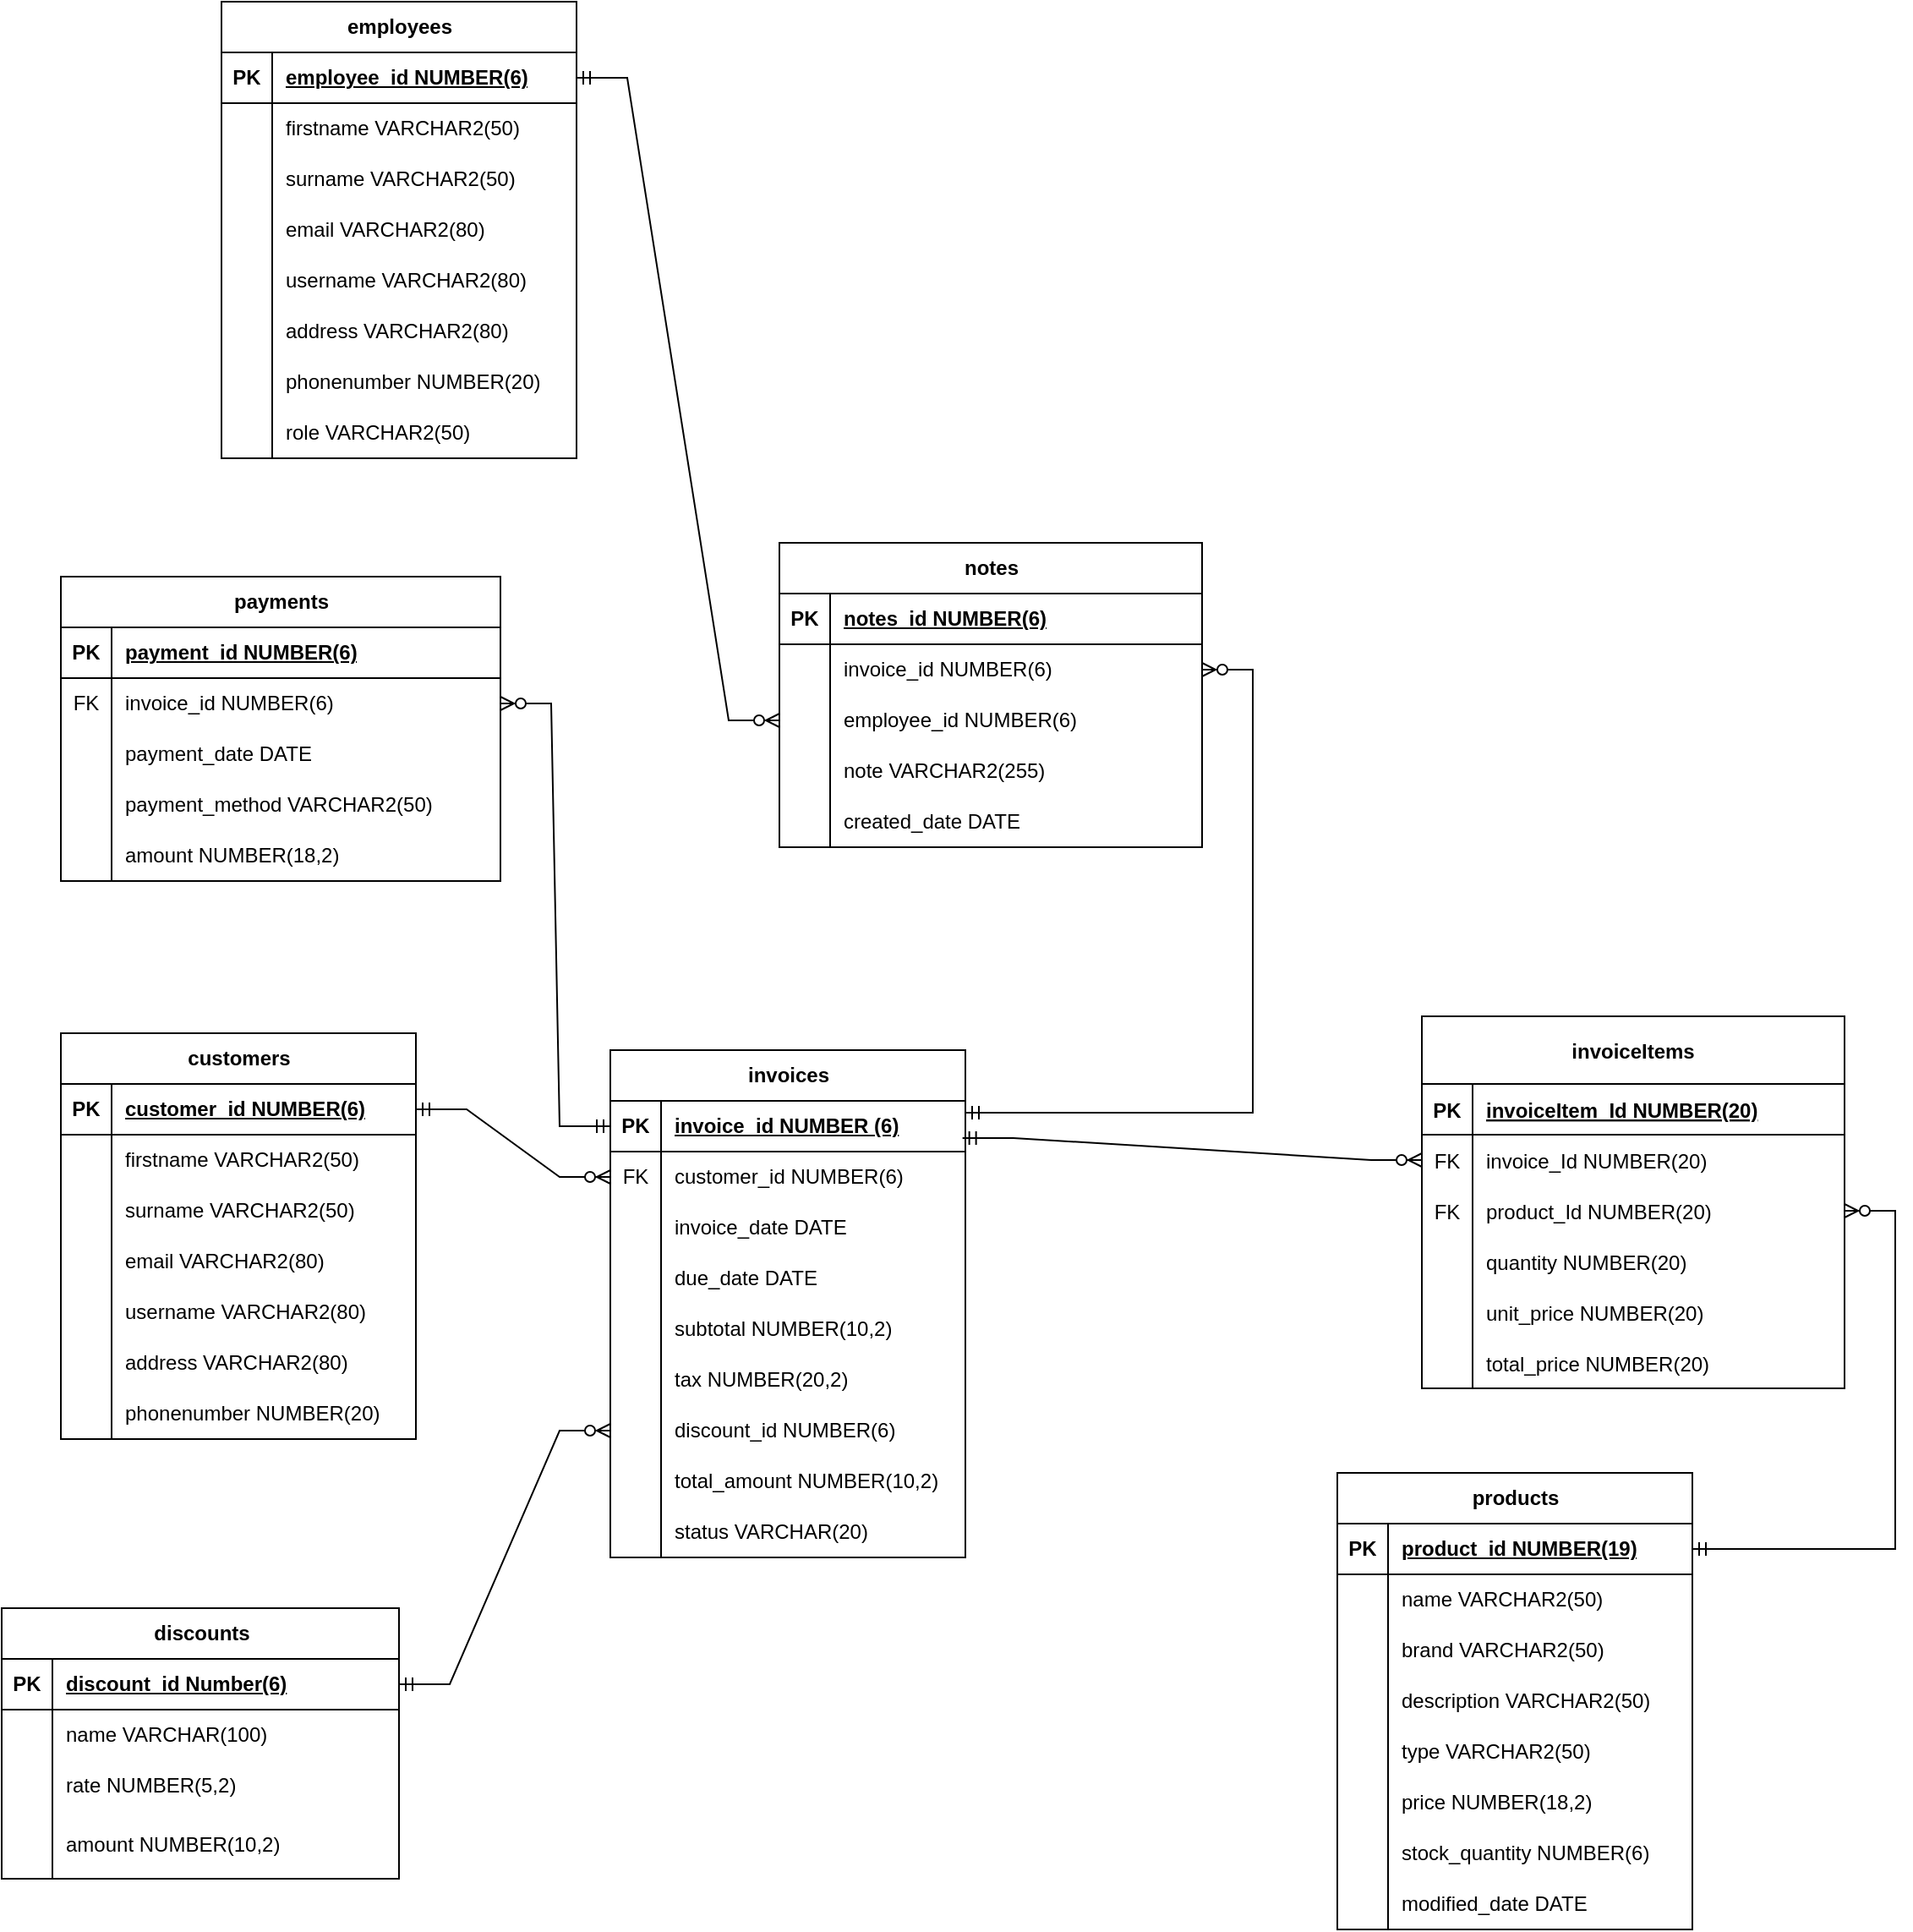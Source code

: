 <mxfile version="24.2.3" type="device">
  <diagram id="-WbhEnIYRlGA4cUXHPRF" name="Page-1">
    <mxGraphModel dx="1740" dy="1407" grid="1" gridSize="10" guides="1" tooltips="1" connect="1" arrows="1" fold="1" page="1" pageScale="1" pageWidth="850" pageHeight="1100" math="0" shadow="0">
      <root>
        <mxCell id="0" />
        <mxCell id="1" parent="0" />
        <mxCell id="Yh0Bn0aye5UBAEjgG4Dm-1" value="products" style="shape=table;startSize=30;container=1;collapsible=1;childLayout=tableLayout;fixedRows=1;rowLines=0;fontStyle=1;align=center;resizeLast=1;html=1;" parent="1" vertex="1">
          <mxGeometry x="20" y="260" width="210" height="270" as="geometry" />
        </mxCell>
        <mxCell id="Yh0Bn0aye5UBAEjgG4Dm-2" value="" style="shape=tableRow;horizontal=0;startSize=0;swimlaneHead=0;swimlaneBody=0;fillColor=none;collapsible=0;dropTarget=0;points=[[0,0.5],[1,0.5]];portConstraint=eastwest;top=0;left=0;right=0;bottom=1;" parent="Yh0Bn0aye5UBAEjgG4Dm-1" vertex="1">
          <mxGeometry y="30" width="210" height="30" as="geometry" />
        </mxCell>
        <mxCell id="Yh0Bn0aye5UBAEjgG4Dm-3" value="PK" style="shape=partialRectangle;connectable=0;fillColor=none;top=0;left=0;bottom=0;right=0;fontStyle=1;overflow=hidden;whiteSpace=wrap;html=1;" parent="Yh0Bn0aye5UBAEjgG4Dm-2" vertex="1">
          <mxGeometry width="30" height="30" as="geometry">
            <mxRectangle width="30" height="30" as="alternateBounds" />
          </mxGeometry>
        </mxCell>
        <mxCell id="Yh0Bn0aye5UBAEjgG4Dm-4" value="product_id NUMBER(19)" style="shape=partialRectangle;connectable=0;fillColor=none;top=0;left=0;bottom=0;right=0;align=left;spacingLeft=6;fontStyle=5;overflow=hidden;whiteSpace=wrap;html=1;" parent="Yh0Bn0aye5UBAEjgG4Dm-2" vertex="1">
          <mxGeometry x="30" width="180" height="30" as="geometry">
            <mxRectangle width="180" height="30" as="alternateBounds" />
          </mxGeometry>
        </mxCell>
        <mxCell id="Yh0Bn0aye5UBAEjgG4Dm-5" value="" style="shape=tableRow;horizontal=0;startSize=0;swimlaneHead=0;swimlaneBody=0;fillColor=none;collapsible=0;dropTarget=0;points=[[0,0.5],[1,0.5]];portConstraint=eastwest;top=0;left=0;right=0;bottom=0;" parent="Yh0Bn0aye5UBAEjgG4Dm-1" vertex="1">
          <mxGeometry y="60" width="210" height="30" as="geometry" />
        </mxCell>
        <mxCell id="Yh0Bn0aye5UBAEjgG4Dm-6" value="" style="shape=partialRectangle;connectable=0;fillColor=none;top=0;left=0;bottom=0;right=0;editable=1;overflow=hidden;whiteSpace=wrap;html=1;" parent="Yh0Bn0aye5UBAEjgG4Dm-5" vertex="1">
          <mxGeometry width="30" height="30" as="geometry">
            <mxRectangle width="30" height="30" as="alternateBounds" />
          </mxGeometry>
        </mxCell>
        <mxCell id="Yh0Bn0aye5UBAEjgG4Dm-7" value="name VARCHAR2(50)&lt;br&gt;" style="shape=partialRectangle;connectable=0;fillColor=none;top=0;left=0;bottom=0;right=0;align=left;spacingLeft=6;overflow=hidden;whiteSpace=wrap;html=1;" parent="Yh0Bn0aye5UBAEjgG4Dm-5" vertex="1">
          <mxGeometry x="30" width="180" height="30" as="geometry">
            <mxRectangle width="180" height="30" as="alternateBounds" />
          </mxGeometry>
        </mxCell>
        <mxCell id="Yh0Bn0aye5UBAEjgG4Dm-294" value="" style="shape=tableRow;horizontal=0;startSize=0;swimlaneHead=0;swimlaneBody=0;fillColor=none;collapsible=0;dropTarget=0;points=[[0,0.5],[1,0.5]];portConstraint=eastwest;top=0;left=0;right=0;bottom=0;" parent="Yh0Bn0aye5UBAEjgG4Dm-1" vertex="1">
          <mxGeometry y="90" width="210" height="30" as="geometry" />
        </mxCell>
        <mxCell id="Yh0Bn0aye5UBAEjgG4Dm-295" value="" style="shape=partialRectangle;connectable=0;fillColor=none;top=0;left=0;bottom=0;right=0;editable=1;overflow=hidden;whiteSpace=wrap;html=1;" parent="Yh0Bn0aye5UBAEjgG4Dm-294" vertex="1">
          <mxGeometry width="30" height="30" as="geometry">
            <mxRectangle width="30" height="30" as="alternateBounds" />
          </mxGeometry>
        </mxCell>
        <mxCell id="Yh0Bn0aye5UBAEjgG4Dm-296" value="brand VARCHAR2(50)" style="shape=partialRectangle;connectable=0;fillColor=none;top=0;left=0;bottom=0;right=0;align=left;spacingLeft=6;overflow=hidden;whiteSpace=wrap;html=1;" parent="Yh0Bn0aye5UBAEjgG4Dm-294" vertex="1">
          <mxGeometry x="30" width="180" height="30" as="geometry">
            <mxRectangle width="180" height="30" as="alternateBounds" />
          </mxGeometry>
        </mxCell>
        <mxCell id="Yh0Bn0aye5UBAEjgG4Dm-8" value="" style="shape=tableRow;horizontal=0;startSize=0;swimlaneHead=0;swimlaneBody=0;fillColor=none;collapsible=0;dropTarget=0;points=[[0,0.5],[1,0.5]];portConstraint=eastwest;top=0;left=0;right=0;bottom=0;" parent="Yh0Bn0aye5UBAEjgG4Dm-1" vertex="1">
          <mxGeometry y="120" width="210" height="30" as="geometry" />
        </mxCell>
        <mxCell id="Yh0Bn0aye5UBAEjgG4Dm-9" value="" style="shape=partialRectangle;connectable=0;fillColor=none;top=0;left=0;bottom=0;right=0;editable=1;overflow=hidden;whiteSpace=wrap;html=1;" parent="Yh0Bn0aye5UBAEjgG4Dm-8" vertex="1">
          <mxGeometry width="30" height="30" as="geometry">
            <mxRectangle width="30" height="30" as="alternateBounds" />
          </mxGeometry>
        </mxCell>
        <mxCell id="Yh0Bn0aye5UBAEjgG4Dm-10" value="description VARCHAR2(50)" style="shape=partialRectangle;connectable=0;fillColor=none;top=0;left=0;bottom=0;right=0;align=left;spacingLeft=6;overflow=hidden;whiteSpace=wrap;html=1;" parent="Yh0Bn0aye5UBAEjgG4Dm-8" vertex="1">
          <mxGeometry x="30" width="180" height="30" as="geometry">
            <mxRectangle width="180" height="30" as="alternateBounds" />
          </mxGeometry>
        </mxCell>
        <mxCell id="Yh0Bn0aye5UBAEjgG4Dm-297" value="" style="shape=tableRow;horizontal=0;startSize=0;swimlaneHead=0;swimlaneBody=0;fillColor=none;collapsible=0;dropTarget=0;points=[[0,0.5],[1,0.5]];portConstraint=eastwest;top=0;left=0;right=0;bottom=0;" parent="Yh0Bn0aye5UBAEjgG4Dm-1" vertex="1">
          <mxGeometry y="150" width="210" height="30" as="geometry" />
        </mxCell>
        <mxCell id="Yh0Bn0aye5UBAEjgG4Dm-298" value="" style="shape=partialRectangle;connectable=0;fillColor=none;top=0;left=0;bottom=0;right=0;editable=1;overflow=hidden;whiteSpace=wrap;html=1;" parent="Yh0Bn0aye5UBAEjgG4Dm-297" vertex="1">
          <mxGeometry width="30" height="30" as="geometry">
            <mxRectangle width="30" height="30" as="alternateBounds" />
          </mxGeometry>
        </mxCell>
        <mxCell id="Yh0Bn0aye5UBAEjgG4Dm-299" value="type VARCHAR2(50)" style="shape=partialRectangle;connectable=0;fillColor=none;top=0;left=0;bottom=0;right=0;align=left;spacingLeft=6;overflow=hidden;whiteSpace=wrap;html=1;" parent="Yh0Bn0aye5UBAEjgG4Dm-297" vertex="1">
          <mxGeometry x="30" width="180" height="30" as="geometry">
            <mxRectangle width="180" height="30" as="alternateBounds" />
          </mxGeometry>
        </mxCell>
        <mxCell id="Yh0Bn0aye5UBAEjgG4Dm-11" value="" style="shape=tableRow;horizontal=0;startSize=0;swimlaneHead=0;swimlaneBody=0;fillColor=none;collapsible=0;dropTarget=0;points=[[0,0.5],[1,0.5]];portConstraint=eastwest;top=0;left=0;right=0;bottom=0;" parent="Yh0Bn0aye5UBAEjgG4Dm-1" vertex="1">
          <mxGeometry y="180" width="210" height="30" as="geometry" />
        </mxCell>
        <mxCell id="Yh0Bn0aye5UBAEjgG4Dm-12" value="" style="shape=partialRectangle;connectable=0;fillColor=none;top=0;left=0;bottom=0;right=0;editable=1;overflow=hidden;whiteSpace=wrap;html=1;" parent="Yh0Bn0aye5UBAEjgG4Dm-11" vertex="1">
          <mxGeometry width="30" height="30" as="geometry">
            <mxRectangle width="30" height="30" as="alternateBounds" />
          </mxGeometry>
        </mxCell>
        <mxCell id="Yh0Bn0aye5UBAEjgG4Dm-13" value="price NUMBER(18,2)" style="shape=partialRectangle;connectable=0;fillColor=none;top=0;left=0;bottom=0;right=0;align=left;spacingLeft=6;overflow=hidden;whiteSpace=wrap;html=1;" parent="Yh0Bn0aye5UBAEjgG4Dm-11" vertex="1">
          <mxGeometry x="30" width="180" height="30" as="geometry">
            <mxRectangle width="180" height="30" as="alternateBounds" />
          </mxGeometry>
        </mxCell>
        <mxCell id="Yh0Bn0aye5UBAEjgG4Dm-17" value="" style="shape=tableRow;horizontal=0;startSize=0;swimlaneHead=0;swimlaneBody=0;fillColor=none;collapsible=0;dropTarget=0;points=[[0,0.5],[1,0.5]];portConstraint=eastwest;top=0;left=0;right=0;bottom=0;" parent="Yh0Bn0aye5UBAEjgG4Dm-1" vertex="1">
          <mxGeometry y="210" width="210" height="30" as="geometry" />
        </mxCell>
        <mxCell id="Yh0Bn0aye5UBAEjgG4Dm-18" value="" style="shape=partialRectangle;connectable=0;fillColor=none;top=0;left=0;bottom=0;right=0;editable=1;overflow=hidden;whiteSpace=wrap;html=1;" parent="Yh0Bn0aye5UBAEjgG4Dm-17" vertex="1">
          <mxGeometry width="30" height="30" as="geometry">
            <mxRectangle width="30" height="30" as="alternateBounds" />
          </mxGeometry>
        </mxCell>
        <mxCell id="Yh0Bn0aye5UBAEjgG4Dm-19" value="stock_quantity NUMBER(6)" style="shape=partialRectangle;connectable=0;fillColor=none;top=0;left=0;bottom=0;right=0;align=left;spacingLeft=6;overflow=hidden;whiteSpace=wrap;html=1;" parent="Yh0Bn0aye5UBAEjgG4Dm-17" vertex="1">
          <mxGeometry x="30" width="180" height="30" as="geometry">
            <mxRectangle width="180" height="30" as="alternateBounds" />
          </mxGeometry>
        </mxCell>
        <mxCell id="Yh0Bn0aye5UBAEjgG4Dm-230" value="" style="shape=tableRow;horizontal=0;startSize=0;swimlaneHead=0;swimlaneBody=0;fillColor=none;collapsible=0;dropTarget=0;points=[[0,0.5],[1,0.5]];portConstraint=eastwest;top=0;left=0;right=0;bottom=0;" parent="Yh0Bn0aye5UBAEjgG4Dm-1" vertex="1">
          <mxGeometry y="240" width="210" height="30" as="geometry" />
        </mxCell>
        <mxCell id="Yh0Bn0aye5UBAEjgG4Dm-231" value="" style="shape=partialRectangle;connectable=0;fillColor=none;top=0;left=0;bottom=0;right=0;editable=1;overflow=hidden;whiteSpace=wrap;html=1;" parent="Yh0Bn0aye5UBAEjgG4Dm-230" vertex="1">
          <mxGeometry width="30" height="30" as="geometry">
            <mxRectangle width="30" height="30" as="alternateBounds" />
          </mxGeometry>
        </mxCell>
        <mxCell id="Yh0Bn0aye5UBAEjgG4Dm-232" value="modified_date DATE" style="shape=partialRectangle;connectable=0;fillColor=none;top=0;left=0;bottom=0;right=0;align=left;spacingLeft=6;overflow=hidden;whiteSpace=wrap;html=1;" parent="Yh0Bn0aye5UBAEjgG4Dm-230" vertex="1">
          <mxGeometry x="30" width="180" height="30" as="geometry">
            <mxRectangle width="180" height="30" as="alternateBounds" />
          </mxGeometry>
        </mxCell>
        <mxCell id="Yh0Bn0aye5UBAEjgG4Dm-53" value="customers" style="shape=table;startSize=30;container=1;collapsible=1;childLayout=tableLayout;fixedRows=1;rowLines=0;fontStyle=1;align=center;resizeLast=1;html=1;" parent="1" vertex="1">
          <mxGeometry x="-735" width="210" height="240" as="geometry" />
        </mxCell>
        <mxCell id="Yh0Bn0aye5UBAEjgG4Dm-54" value="" style="shape=tableRow;horizontal=0;startSize=0;swimlaneHead=0;swimlaneBody=0;fillColor=none;collapsible=0;dropTarget=0;points=[[0,0.5],[1,0.5]];portConstraint=eastwest;top=0;left=0;right=0;bottom=1;" parent="Yh0Bn0aye5UBAEjgG4Dm-53" vertex="1">
          <mxGeometry y="30" width="210" height="30" as="geometry" />
        </mxCell>
        <mxCell id="Yh0Bn0aye5UBAEjgG4Dm-55" value="PK" style="shape=partialRectangle;connectable=0;fillColor=none;top=0;left=0;bottom=0;right=0;fontStyle=1;overflow=hidden;whiteSpace=wrap;html=1;" parent="Yh0Bn0aye5UBAEjgG4Dm-54" vertex="1">
          <mxGeometry width="30" height="30" as="geometry">
            <mxRectangle width="30" height="30" as="alternateBounds" />
          </mxGeometry>
        </mxCell>
        <mxCell id="Yh0Bn0aye5UBAEjgG4Dm-56" value="customer_id NUMBER(6)" style="shape=partialRectangle;connectable=0;fillColor=none;top=0;left=0;bottom=0;right=0;align=left;spacingLeft=6;fontStyle=5;overflow=hidden;whiteSpace=wrap;html=1;" parent="Yh0Bn0aye5UBAEjgG4Dm-54" vertex="1">
          <mxGeometry x="30" width="180" height="30" as="geometry">
            <mxRectangle width="180" height="30" as="alternateBounds" />
          </mxGeometry>
        </mxCell>
        <mxCell id="Yh0Bn0aye5UBAEjgG4Dm-57" value="" style="shape=tableRow;horizontal=0;startSize=0;swimlaneHead=0;swimlaneBody=0;fillColor=none;collapsible=0;dropTarget=0;points=[[0,0.5],[1,0.5]];portConstraint=eastwest;top=0;left=0;right=0;bottom=0;" parent="Yh0Bn0aye5UBAEjgG4Dm-53" vertex="1">
          <mxGeometry y="60" width="210" height="30" as="geometry" />
        </mxCell>
        <mxCell id="Yh0Bn0aye5UBAEjgG4Dm-58" value="" style="shape=partialRectangle;connectable=0;fillColor=none;top=0;left=0;bottom=0;right=0;editable=1;overflow=hidden;whiteSpace=wrap;html=1;" parent="Yh0Bn0aye5UBAEjgG4Dm-57" vertex="1">
          <mxGeometry width="30" height="30" as="geometry">
            <mxRectangle width="30" height="30" as="alternateBounds" />
          </mxGeometry>
        </mxCell>
        <mxCell id="Yh0Bn0aye5UBAEjgG4Dm-59" value="firstname VARCHAR2(50)" style="shape=partialRectangle;connectable=0;fillColor=none;top=0;left=0;bottom=0;right=0;align=left;spacingLeft=6;overflow=hidden;whiteSpace=wrap;html=1;" parent="Yh0Bn0aye5UBAEjgG4Dm-57" vertex="1">
          <mxGeometry x="30" width="180" height="30" as="geometry">
            <mxRectangle width="180" height="30" as="alternateBounds" />
          </mxGeometry>
        </mxCell>
        <mxCell id="Yh0Bn0aye5UBAEjgG4Dm-60" value="" style="shape=tableRow;horizontal=0;startSize=0;swimlaneHead=0;swimlaneBody=0;fillColor=none;collapsible=0;dropTarget=0;points=[[0,0.5],[1,0.5]];portConstraint=eastwest;top=0;left=0;right=0;bottom=0;" parent="Yh0Bn0aye5UBAEjgG4Dm-53" vertex="1">
          <mxGeometry y="90" width="210" height="30" as="geometry" />
        </mxCell>
        <mxCell id="Yh0Bn0aye5UBAEjgG4Dm-61" value="" style="shape=partialRectangle;connectable=0;fillColor=none;top=0;left=0;bottom=0;right=0;editable=1;overflow=hidden;whiteSpace=wrap;html=1;" parent="Yh0Bn0aye5UBAEjgG4Dm-60" vertex="1">
          <mxGeometry width="30" height="30" as="geometry">
            <mxRectangle width="30" height="30" as="alternateBounds" />
          </mxGeometry>
        </mxCell>
        <mxCell id="Yh0Bn0aye5UBAEjgG4Dm-62" value="surname VARCHAR2(50)" style="shape=partialRectangle;connectable=0;fillColor=none;top=0;left=0;bottom=0;right=0;align=left;spacingLeft=6;overflow=hidden;whiteSpace=wrap;html=1;" parent="Yh0Bn0aye5UBAEjgG4Dm-60" vertex="1">
          <mxGeometry x="30" width="180" height="30" as="geometry">
            <mxRectangle width="180" height="30" as="alternateBounds" />
          </mxGeometry>
        </mxCell>
        <mxCell id="Yh0Bn0aye5UBAEjgG4Dm-72" value="" style="shape=tableRow;horizontal=0;startSize=0;swimlaneHead=0;swimlaneBody=0;fillColor=none;collapsible=0;dropTarget=0;points=[[0,0.5],[1,0.5]];portConstraint=eastwest;top=0;left=0;right=0;bottom=0;" parent="Yh0Bn0aye5UBAEjgG4Dm-53" vertex="1">
          <mxGeometry y="120" width="210" height="30" as="geometry" />
        </mxCell>
        <mxCell id="Yh0Bn0aye5UBAEjgG4Dm-73" value="" style="shape=partialRectangle;connectable=0;fillColor=none;top=0;left=0;bottom=0;right=0;editable=1;overflow=hidden;whiteSpace=wrap;html=1;" parent="Yh0Bn0aye5UBAEjgG4Dm-72" vertex="1">
          <mxGeometry width="30" height="30" as="geometry">
            <mxRectangle width="30" height="30" as="alternateBounds" />
          </mxGeometry>
        </mxCell>
        <mxCell id="Yh0Bn0aye5UBAEjgG4Dm-74" value="email VARCHAR2(80)" style="shape=partialRectangle;connectable=0;fillColor=none;top=0;left=0;bottom=0;right=0;align=left;spacingLeft=6;overflow=hidden;whiteSpace=wrap;html=1;" parent="Yh0Bn0aye5UBAEjgG4Dm-72" vertex="1">
          <mxGeometry x="30" width="180" height="30" as="geometry">
            <mxRectangle width="180" height="30" as="alternateBounds" />
          </mxGeometry>
        </mxCell>
        <mxCell id="Yh0Bn0aye5UBAEjgG4Dm-75" value="" style="shape=tableRow;horizontal=0;startSize=0;swimlaneHead=0;swimlaneBody=0;fillColor=none;collapsible=0;dropTarget=0;points=[[0,0.5],[1,0.5]];portConstraint=eastwest;top=0;left=0;right=0;bottom=0;" parent="Yh0Bn0aye5UBAEjgG4Dm-53" vertex="1">
          <mxGeometry y="150" width="210" height="30" as="geometry" />
        </mxCell>
        <mxCell id="Yh0Bn0aye5UBAEjgG4Dm-76" value="" style="shape=partialRectangle;connectable=0;fillColor=none;top=0;left=0;bottom=0;right=0;editable=1;overflow=hidden;whiteSpace=wrap;html=1;" parent="Yh0Bn0aye5UBAEjgG4Dm-75" vertex="1">
          <mxGeometry width="30" height="30" as="geometry">
            <mxRectangle width="30" height="30" as="alternateBounds" />
          </mxGeometry>
        </mxCell>
        <mxCell id="Yh0Bn0aye5UBAEjgG4Dm-77" value="username VARCHAR2(80)" style="shape=partialRectangle;connectable=0;fillColor=none;top=0;left=0;bottom=0;right=0;align=left;spacingLeft=6;overflow=hidden;whiteSpace=wrap;html=1;" parent="Yh0Bn0aye5UBAEjgG4Dm-75" vertex="1">
          <mxGeometry x="30" width="180" height="30" as="geometry">
            <mxRectangle width="180" height="30" as="alternateBounds" />
          </mxGeometry>
        </mxCell>
        <mxCell id="Yh0Bn0aye5UBAEjgG4Dm-78" value="" style="shape=tableRow;horizontal=0;startSize=0;swimlaneHead=0;swimlaneBody=0;fillColor=none;collapsible=0;dropTarget=0;points=[[0,0.5],[1,0.5]];portConstraint=eastwest;top=0;left=0;right=0;bottom=0;" parent="Yh0Bn0aye5UBAEjgG4Dm-53" vertex="1">
          <mxGeometry y="180" width="210" height="30" as="geometry" />
        </mxCell>
        <mxCell id="Yh0Bn0aye5UBAEjgG4Dm-79" value="" style="shape=partialRectangle;connectable=0;fillColor=none;top=0;left=0;bottom=0;right=0;editable=1;overflow=hidden;whiteSpace=wrap;html=1;" parent="Yh0Bn0aye5UBAEjgG4Dm-78" vertex="1">
          <mxGeometry width="30" height="30" as="geometry">
            <mxRectangle width="30" height="30" as="alternateBounds" />
          </mxGeometry>
        </mxCell>
        <mxCell id="Yh0Bn0aye5UBAEjgG4Dm-80" value="address VARCHAR2(80)" style="shape=partialRectangle;connectable=0;fillColor=none;top=0;left=0;bottom=0;right=0;align=left;spacingLeft=6;overflow=hidden;whiteSpace=wrap;html=1;" parent="Yh0Bn0aye5UBAEjgG4Dm-78" vertex="1">
          <mxGeometry x="30" width="180" height="30" as="geometry">
            <mxRectangle width="180" height="30" as="alternateBounds" />
          </mxGeometry>
        </mxCell>
        <mxCell id="Yh0Bn0aye5UBAEjgG4Dm-63" value="" style="shape=tableRow;horizontal=0;startSize=0;swimlaneHead=0;swimlaneBody=0;fillColor=none;collapsible=0;dropTarget=0;points=[[0,0.5],[1,0.5]];portConstraint=eastwest;top=0;left=0;right=0;bottom=0;" parent="Yh0Bn0aye5UBAEjgG4Dm-53" vertex="1">
          <mxGeometry y="210" width="210" height="30" as="geometry" />
        </mxCell>
        <mxCell id="Yh0Bn0aye5UBAEjgG4Dm-64" value="" style="shape=partialRectangle;connectable=0;fillColor=none;top=0;left=0;bottom=0;right=0;editable=1;overflow=hidden;whiteSpace=wrap;html=1;" parent="Yh0Bn0aye5UBAEjgG4Dm-63" vertex="1">
          <mxGeometry width="30" height="30" as="geometry">
            <mxRectangle width="30" height="30" as="alternateBounds" />
          </mxGeometry>
        </mxCell>
        <mxCell id="Yh0Bn0aye5UBAEjgG4Dm-65" value="phonenumber NUMBER(20)" style="shape=partialRectangle;connectable=0;fillColor=none;top=0;left=0;bottom=0;right=0;align=left;spacingLeft=6;overflow=hidden;whiteSpace=wrap;html=1;" parent="Yh0Bn0aye5UBAEjgG4Dm-63" vertex="1">
          <mxGeometry x="30" width="180" height="30" as="geometry">
            <mxRectangle width="180" height="30" as="alternateBounds" />
          </mxGeometry>
        </mxCell>
        <mxCell id="Yh0Bn0aye5UBAEjgG4Dm-119" value="payments" style="shape=table;startSize=30;container=1;collapsible=1;childLayout=tableLayout;fixedRows=1;rowLines=0;fontStyle=1;align=center;resizeLast=1;html=1;" parent="1" vertex="1">
          <mxGeometry x="-735" y="-270" width="260" height="180" as="geometry" />
        </mxCell>
        <mxCell id="Yh0Bn0aye5UBAEjgG4Dm-120" value="" style="shape=tableRow;horizontal=0;startSize=0;swimlaneHead=0;swimlaneBody=0;fillColor=none;collapsible=0;dropTarget=0;points=[[0,0.5],[1,0.5]];portConstraint=eastwest;top=0;left=0;right=0;bottom=1;" parent="Yh0Bn0aye5UBAEjgG4Dm-119" vertex="1">
          <mxGeometry y="30" width="260" height="30" as="geometry" />
        </mxCell>
        <mxCell id="Yh0Bn0aye5UBAEjgG4Dm-121" value="PK" style="shape=partialRectangle;connectable=0;fillColor=none;top=0;left=0;bottom=0;right=0;fontStyle=1;overflow=hidden;whiteSpace=wrap;html=1;" parent="Yh0Bn0aye5UBAEjgG4Dm-120" vertex="1">
          <mxGeometry width="30" height="30" as="geometry">
            <mxRectangle width="30" height="30" as="alternateBounds" />
          </mxGeometry>
        </mxCell>
        <mxCell id="Yh0Bn0aye5UBAEjgG4Dm-122" value="payment_id NUMBER(6)" style="shape=partialRectangle;connectable=0;fillColor=none;top=0;left=0;bottom=0;right=0;align=left;spacingLeft=6;fontStyle=5;overflow=hidden;whiteSpace=wrap;html=1;" parent="Yh0Bn0aye5UBAEjgG4Dm-120" vertex="1">
          <mxGeometry x="30" width="230" height="30" as="geometry">
            <mxRectangle width="230" height="30" as="alternateBounds" />
          </mxGeometry>
        </mxCell>
        <mxCell id="Yh0Bn0aye5UBAEjgG4Dm-123" value="" style="shape=tableRow;horizontal=0;startSize=0;swimlaneHead=0;swimlaneBody=0;fillColor=none;collapsible=0;dropTarget=0;points=[[0,0.5],[1,0.5]];portConstraint=eastwest;top=0;left=0;right=0;bottom=0;" parent="Yh0Bn0aye5UBAEjgG4Dm-119" vertex="1">
          <mxGeometry y="60" width="260" height="30" as="geometry" />
        </mxCell>
        <mxCell id="Yh0Bn0aye5UBAEjgG4Dm-124" value="FK" style="shape=partialRectangle;connectable=0;fillColor=none;top=0;left=0;bottom=0;right=0;editable=1;overflow=hidden;whiteSpace=wrap;html=1;" parent="Yh0Bn0aye5UBAEjgG4Dm-123" vertex="1">
          <mxGeometry width="30" height="30" as="geometry">
            <mxRectangle width="30" height="30" as="alternateBounds" />
          </mxGeometry>
        </mxCell>
        <mxCell id="Yh0Bn0aye5UBAEjgG4Dm-125" value="invoice_id NUMBER(6)" style="shape=partialRectangle;connectable=0;fillColor=none;top=0;left=0;bottom=0;right=0;align=left;spacingLeft=6;overflow=hidden;whiteSpace=wrap;html=1;" parent="Yh0Bn0aye5UBAEjgG4Dm-123" vertex="1">
          <mxGeometry x="30" width="230" height="30" as="geometry">
            <mxRectangle width="230" height="30" as="alternateBounds" />
          </mxGeometry>
        </mxCell>
        <mxCell id="Yh0Bn0aye5UBAEjgG4Dm-126" value="" style="shape=tableRow;horizontal=0;startSize=0;swimlaneHead=0;swimlaneBody=0;fillColor=none;collapsible=0;dropTarget=0;points=[[0,0.5],[1,0.5]];portConstraint=eastwest;top=0;left=0;right=0;bottom=0;" parent="Yh0Bn0aye5UBAEjgG4Dm-119" vertex="1">
          <mxGeometry y="90" width="260" height="30" as="geometry" />
        </mxCell>
        <mxCell id="Yh0Bn0aye5UBAEjgG4Dm-127" value="" style="shape=partialRectangle;connectable=0;fillColor=none;top=0;left=0;bottom=0;right=0;editable=1;overflow=hidden;whiteSpace=wrap;html=1;" parent="Yh0Bn0aye5UBAEjgG4Dm-126" vertex="1">
          <mxGeometry width="30" height="30" as="geometry">
            <mxRectangle width="30" height="30" as="alternateBounds" />
          </mxGeometry>
        </mxCell>
        <mxCell id="Yh0Bn0aye5UBAEjgG4Dm-128" value="payment_date DATE" style="shape=partialRectangle;connectable=0;fillColor=none;top=0;left=0;bottom=0;right=0;align=left;spacingLeft=6;overflow=hidden;whiteSpace=wrap;html=1;" parent="Yh0Bn0aye5UBAEjgG4Dm-126" vertex="1">
          <mxGeometry x="30" width="230" height="30" as="geometry">
            <mxRectangle width="230" height="30" as="alternateBounds" />
          </mxGeometry>
        </mxCell>
        <mxCell id="Yh0Bn0aye5UBAEjgG4Dm-129" value="" style="shape=tableRow;horizontal=0;startSize=0;swimlaneHead=0;swimlaneBody=0;fillColor=none;collapsible=0;dropTarget=0;points=[[0,0.5],[1,0.5]];portConstraint=eastwest;top=0;left=0;right=0;bottom=0;" parent="Yh0Bn0aye5UBAEjgG4Dm-119" vertex="1">
          <mxGeometry y="120" width="260" height="30" as="geometry" />
        </mxCell>
        <mxCell id="Yh0Bn0aye5UBAEjgG4Dm-130" value="" style="shape=partialRectangle;connectable=0;fillColor=none;top=0;left=0;bottom=0;right=0;editable=1;overflow=hidden;whiteSpace=wrap;html=1;" parent="Yh0Bn0aye5UBAEjgG4Dm-129" vertex="1">
          <mxGeometry width="30" height="30" as="geometry">
            <mxRectangle width="30" height="30" as="alternateBounds" />
          </mxGeometry>
        </mxCell>
        <mxCell id="Yh0Bn0aye5UBAEjgG4Dm-131" value="payment_method VARCHAR2(50)" style="shape=partialRectangle;connectable=0;fillColor=none;top=0;left=0;bottom=0;right=0;align=left;spacingLeft=6;overflow=hidden;whiteSpace=wrap;html=1;" parent="Yh0Bn0aye5UBAEjgG4Dm-129" vertex="1">
          <mxGeometry x="30" width="230" height="30" as="geometry">
            <mxRectangle width="230" height="30" as="alternateBounds" />
          </mxGeometry>
        </mxCell>
        <mxCell id="Yh0Bn0aye5UBAEjgG4Dm-132" value="" style="shape=tableRow;horizontal=0;startSize=0;swimlaneHead=0;swimlaneBody=0;fillColor=none;collapsible=0;dropTarget=0;points=[[0,0.5],[1,0.5]];portConstraint=eastwest;top=0;left=0;right=0;bottom=0;" parent="Yh0Bn0aye5UBAEjgG4Dm-119" vertex="1">
          <mxGeometry y="150" width="260" height="30" as="geometry" />
        </mxCell>
        <mxCell id="Yh0Bn0aye5UBAEjgG4Dm-133" value="" style="shape=partialRectangle;connectable=0;fillColor=none;top=0;left=0;bottom=0;right=0;editable=1;overflow=hidden;whiteSpace=wrap;html=1;" parent="Yh0Bn0aye5UBAEjgG4Dm-132" vertex="1">
          <mxGeometry width="30" height="30" as="geometry">
            <mxRectangle width="30" height="30" as="alternateBounds" />
          </mxGeometry>
        </mxCell>
        <mxCell id="Yh0Bn0aye5UBAEjgG4Dm-134" value="amount NUMBER(18,2)" style="shape=partialRectangle;connectable=0;fillColor=none;top=0;left=0;bottom=0;right=0;align=left;spacingLeft=6;overflow=hidden;whiteSpace=wrap;html=1;" parent="Yh0Bn0aye5UBAEjgG4Dm-132" vertex="1">
          <mxGeometry x="30" width="230" height="30" as="geometry">
            <mxRectangle width="230" height="30" as="alternateBounds" />
          </mxGeometry>
        </mxCell>
        <mxCell id="Yh0Bn0aye5UBAEjgG4Dm-154" value="employees" style="shape=table;startSize=30;container=1;collapsible=1;childLayout=tableLayout;fixedRows=1;rowLines=0;fontStyle=1;align=center;resizeLast=1;html=1;" parent="1" vertex="1">
          <mxGeometry x="-640" y="-610" width="210" height="270" as="geometry" />
        </mxCell>
        <mxCell id="Yh0Bn0aye5UBAEjgG4Dm-155" value="" style="shape=tableRow;horizontal=0;startSize=0;swimlaneHead=0;swimlaneBody=0;fillColor=none;collapsible=0;dropTarget=0;points=[[0,0.5],[1,0.5]];portConstraint=eastwest;top=0;left=0;right=0;bottom=1;" parent="Yh0Bn0aye5UBAEjgG4Dm-154" vertex="1">
          <mxGeometry y="30" width="210" height="30" as="geometry" />
        </mxCell>
        <mxCell id="Yh0Bn0aye5UBAEjgG4Dm-156" value="PK" style="shape=partialRectangle;connectable=0;fillColor=none;top=0;left=0;bottom=0;right=0;fontStyle=1;overflow=hidden;whiteSpace=wrap;html=1;" parent="Yh0Bn0aye5UBAEjgG4Dm-155" vertex="1">
          <mxGeometry width="30" height="30" as="geometry">
            <mxRectangle width="30" height="30" as="alternateBounds" />
          </mxGeometry>
        </mxCell>
        <mxCell id="Yh0Bn0aye5UBAEjgG4Dm-157" value="employee_id NUMBER(6)" style="shape=partialRectangle;connectable=0;fillColor=none;top=0;left=0;bottom=0;right=0;align=left;spacingLeft=6;fontStyle=5;overflow=hidden;whiteSpace=wrap;html=1;" parent="Yh0Bn0aye5UBAEjgG4Dm-155" vertex="1">
          <mxGeometry x="30" width="180" height="30" as="geometry">
            <mxRectangle width="180" height="30" as="alternateBounds" />
          </mxGeometry>
        </mxCell>
        <mxCell id="Yh0Bn0aye5UBAEjgG4Dm-158" value="" style="shape=tableRow;horizontal=0;startSize=0;swimlaneHead=0;swimlaneBody=0;fillColor=none;collapsible=0;dropTarget=0;points=[[0,0.5],[1,0.5]];portConstraint=eastwest;top=0;left=0;right=0;bottom=0;" parent="Yh0Bn0aye5UBAEjgG4Dm-154" vertex="1">
          <mxGeometry y="60" width="210" height="30" as="geometry" />
        </mxCell>
        <mxCell id="Yh0Bn0aye5UBAEjgG4Dm-159" value="" style="shape=partialRectangle;connectable=0;fillColor=none;top=0;left=0;bottom=0;right=0;editable=1;overflow=hidden;whiteSpace=wrap;html=1;" parent="Yh0Bn0aye5UBAEjgG4Dm-158" vertex="1">
          <mxGeometry width="30" height="30" as="geometry">
            <mxRectangle width="30" height="30" as="alternateBounds" />
          </mxGeometry>
        </mxCell>
        <mxCell id="Yh0Bn0aye5UBAEjgG4Dm-160" value="firstname VARCHAR2(50)" style="shape=partialRectangle;connectable=0;fillColor=none;top=0;left=0;bottom=0;right=0;align=left;spacingLeft=6;overflow=hidden;whiteSpace=wrap;html=1;" parent="Yh0Bn0aye5UBAEjgG4Dm-158" vertex="1">
          <mxGeometry x="30" width="180" height="30" as="geometry">
            <mxRectangle width="180" height="30" as="alternateBounds" />
          </mxGeometry>
        </mxCell>
        <mxCell id="Yh0Bn0aye5UBAEjgG4Dm-161" value="" style="shape=tableRow;horizontal=0;startSize=0;swimlaneHead=0;swimlaneBody=0;fillColor=none;collapsible=0;dropTarget=0;points=[[0,0.5],[1,0.5]];portConstraint=eastwest;top=0;left=0;right=0;bottom=0;" parent="Yh0Bn0aye5UBAEjgG4Dm-154" vertex="1">
          <mxGeometry y="90" width="210" height="30" as="geometry" />
        </mxCell>
        <mxCell id="Yh0Bn0aye5UBAEjgG4Dm-162" value="" style="shape=partialRectangle;connectable=0;fillColor=none;top=0;left=0;bottom=0;right=0;editable=1;overflow=hidden;whiteSpace=wrap;html=1;" parent="Yh0Bn0aye5UBAEjgG4Dm-161" vertex="1">
          <mxGeometry width="30" height="30" as="geometry">
            <mxRectangle width="30" height="30" as="alternateBounds" />
          </mxGeometry>
        </mxCell>
        <mxCell id="Yh0Bn0aye5UBAEjgG4Dm-163" value="surname VARCHAR2(50)" style="shape=partialRectangle;connectable=0;fillColor=none;top=0;left=0;bottom=0;right=0;align=left;spacingLeft=6;overflow=hidden;whiteSpace=wrap;html=1;" parent="Yh0Bn0aye5UBAEjgG4Dm-161" vertex="1">
          <mxGeometry x="30" width="180" height="30" as="geometry">
            <mxRectangle width="180" height="30" as="alternateBounds" />
          </mxGeometry>
        </mxCell>
        <mxCell id="Yh0Bn0aye5UBAEjgG4Dm-164" value="" style="shape=tableRow;horizontal=0;startSize=0;swimlaneHead=0;swimlaneBody=0;fillColor=none;collapsible=0;dropTarget=0;points=[[0,0.5],[1,0.5]];portConstraint=eastwest;top=0;left=0;right=0;bottom=0;" parent="Yh0Bn0aye5UBAEjgG4Dm-154" vertex="1">
          <mxGeometry y="120" width="210" height="30" as="geometry" />
        </mxCell>
        <mxCell id="Yh0Bn0aye5UBAEjgG4Dm-165" value="" style="shape=partialRectangle;connectable=0;fillColor=none;top=0;left=0;bottom=0;right=0;editable=1;overflow=hidden;whiteSpace=wrap;html=1;" parent="Yh0Bn0aye5UBAEjgG4Dm-164" vertex="1">
          <mxGeometry width="30" height="30" as="geometry">
            <mxRectangle width="30" height="30" as="alternateBounds" />
          </mxGeometry>
        </mxCell>
        <mxCell id="Yh0Bn0aye5UBAEjgG4Dm-166" value="email VARCHAR2(80)" style="shape=partialRectangle;connectable=0;fillColor=none;top=0;left=0;bottom=0;right=0;align=left;spacingLeft=6;overflow=hidden;whiteSpace=wrap;html=1;" parent="Yh0Bn0aye5UBAEjgG4Dm-164" vertex="1">
          <mxGeometry x="30" width="180" height="30" as="geometry">
            <mxRectangle width="180" height="30" as="alternateBounds" />
          </mxGeometry>
        </mxCell>
        <mxCell id="Yh0Bn0aye5UBAEjgG4Dm-167" value="" style="shape=tableRow;horizontal=0;startSize=0;swimlaneHead=0;swimlaneBody=0;fillColor=none;collapsible=0;dropTarget=0;points=[[0,0.5],[1,0.5]];portConstraint=eastwest;top=0;left=0;right=0;bottom=0;" parent="Yh0Bn0aye5UBAEjgG4Dm-154" vertex="1">
          <mxGeometry y="150" width="210" height="30" as="geometry" />
        </mxCell>
        <mxCell id="Yh0Bn0aye5UBAEjgG4Dm-168" value="" style="shape=partialRectangle;connectable=0;fillColor=none;top=0;left=0;bottom=0;right=0;editable=1;overflow=hidden;whiteSpace=wrap;html=1;" parent="Yh0Bn0aye5UBAEjgG4Dm-167" vertex="1">
          <mxGeometry width="30" height="30" as="geometry">
            <mxRectangle width="30" height="30" as="alternateBounds" />
          </mxGeometry>
        </mxCell>
        <mxCell id="Yh0Bn0aye5UBAEjgG4Dm-169" value="username VARCHAR2(80)" style="shape=partialRectangle;connectable=0;fillColor=none;top=0;left=0;bottom=0;right=0;align=left;spacingLeft=6;overflow=hidden;whiteSpace=wrap;html=1;" parent="Yh0Bn0aye5UBAEjgG4Dm-167" vertex="1">
          <mxGeometry x="30" width="180" height="30" as="geometry">
            <mxRectangle width="180" height="30" as="alternateBounds" />
          </mxGeometry>
        </mxCell>
        <mxCell id="Yh0Bn0aye5UBAEjgG4Dm-170" value="" style="shape=tableRow;horizontal=0;startSize=0;swimlaneHead=0;swimlaneBody=0;fillColor=none;collapsible=0;dropTarget=0;points=[[0,0.5],[1,0.5]];portConstraint=eastwest;top=0;left=0;right=0;bottom=0;" parent="Yh0Bn0aye5UBAEjgG4Dm-154" vertex="1">
          <mxGeometry y="180" width="210" height="30" as="geometry" />
        </mxCell>
        <mxCell id="Yh0Bn0aye5UBAEjgG4Dm-171" value="" style="shape=partialRectangle;connectable=0;fillColor=none;top=0;left=0;bottom=0;right=0;editable=1;overflow=hidden;whiteSpace=wrap;html=1;" parent="Yh0Bn0aye5UBAEjgG4Dm-170" vertex="1">
          <mxGeometry width="30" height="30" as="geometry">
            <mxRectangle width="30" height="30" as="alternateBounds" />
          </mxGeometry>
        </mxCell>
        <mxCell id="Yh0Bn0aye5UBAEjgG4Dm-172" value="address VARCHAR2(80)" style="shape=partialRectangle;connectable=0;fillColor=none;top=0;left=0;bottom=0;right=0;align=left;spacingLeft=6;overflow=hidden;whiteSpace=wrap;html=1;" parent="Yh0Bn0aye5UBAEjgG4Dm-170" vertex="1">
          <mxGeometry x="30" width="180" height="30" as="geometry">
            <mxRectangle width="180" height="30" as="alternateBounds" />
          </mxGeometry>
        </mxCell>
        <mxCell id="Yh0Bn0aye5UBAEjgG4Dm-173" value="" style="shape=tableRow;horizontal=0;startSize=0;swimlaneHead=0;swimlaneBody=0;fillColor=none;collapsible=0;dropTarget=0;points=[[0,0.5],[1,0.5]];portConstraint=eastwest;top=0;left=0;right=0;bottom=0;" parent="Yh0Bn0aye5UBAEjgG4Dm-154" vertex="1">
          <mxGeometry y="210" width="210" height="30" as="geometry" />
        </mxCell>
        <mxCell id="Yh0Bn0aye5UBAEjgG4Dm-174" value="" style="shape=partialRectangle;connectable=0;fillColor=none;top=0;left=0;bottom=0;right=0;editable=1;overflow=hidden;whiteSpace=wrap;html=1;" parent="Yh0Bn0aye5UBAEjgG4Dm-173" vertex="1">
          <mxGeometry width="30" height="30" as="geometry">
            <mxRectangle width="30" height="30" as="alternateBounds" />
          </mxGeometry>
        </mxCell>
        <mxCell id="Yh0Bn0aye5UBAEjgG4Dm-175" value="phonenumber NUMBER(20)" style="shape=partialRectangle;connectable=0;fillColor=none;top=0;left=0;bottom=0;right=0;align=left;spacingLeft=6;overflow=hidden;whiteSpace=wrap;html=1;" parent="Yh0Bn0aye5UBAEjgG4Dm-173" vertex="1">
          <mxGeometry x="30" width="180" height="30" as="geometry">
            <mxRectangle width="180" height="30" as="alternateBounds" />
          </mxGeometry>
        </mxCell>
        <mxCell id="Yh0Bn0aye5UBAEjgG4Dm-189" value="" style="shape=tableRow;horizontal=0;startSize=0;swimlaneHead=0;swimlaneBody=0;fillColor=none;collapsible=0;dropTarget=0;points=[[0,0.5],[1,0.5]];portConstraint=eastwest;top=0;left=0;right=0;bottom=0;" parent="Yh0Bn0aye5UBAEjgG4Dm-154" vertex="1">
          <mxGeometry y="240" width="210" height="30" as="geometry" />
        </mxCell>
        <mxCell id="Yh0Bn0aye5UBAEjgG4Dm-190" value="" style="shape=partialRectangle;connectable=0;fillColor=none;top=0;left=0;bottom=0;right=0;editable=1;overflow=hidden;whiteSpace=wrap;html=1;" parent="Yh0Bn0aye5UBAEjgG4Dm-189" vertex="1">
          <mxGeometry width="30" height="30" as="geometry">
            <mxRectangle width="30" height="30" as="alternateBounds" />
          </mxGeometry>
        </mxCell>
        <mxCell id="Yh0Bn0aye5UBAEjgG4Dm-191" value="role VARCHAR2(50)" style="shape=partialRectangle;connectable=0;fillColor=none;top=0;left=0;bottom=0;right=0;align=left;spacingLeft=6;overflow=hidden;whiteSpace=wrap;html=1;" parent="Yh0Bn0aye5UBAEjgG4Dm-189" vertex="1">
          <mxGeometry x="30" width="180" height="30" as="geometry">
            <mxRectangle width="180" height="30" as="alternateBounds" />
          </mxGeometry>
        </mxCell>
        <mxCell id="Yh0Bn0aye5UBAEjgG4Dm-277" value="notes" style="shape=table;startSize=30;container=1;collapsible=1;childLayout=tableLayout;fixedRows=1;rowLines=0;fontStyle=1;align=center;resizeLast=1;html=1;" parent="1" vertex="1">
          <mxGeometry x="-310" y="-290" width="250" height="180" as="geometry" />
        </mxCell>
        <mxCell id="Yh0Bn0aye5UBAEjgG4Dm-278" value="" style="shape=tableRow;horizontal=0;startSize=0;swimlaneHead=0;swimlaneBody=0;fillColor=none;collapsible=0;dropTarget=0;points=[[0,0.5],[1,0.5]];portConstraint=eastwest;top=0;left=0;right=0;bottom=1;" parent="Yh0Bn0aye5UBAEjgG4Dm-277" vertex="1">
          <mxGeometry y="30" width="250" height="30" as="geometry" />
        </mxCell>
        <mxCell id="Yh0Bn0aye5UBAEjgG4Dm-279" value="PK" style="shape=partialRectangle;connectable=0;fillColor=none;top=0;left=0;bottom=0;right=0;fontStyle=1;overflow=hidden;whiteSpace=wrap;html=1;" parent="Yh0Bn0aye5UBAEjgG4Dm-278" vertex="1">
          <mxGeometry width="30" height="30" as="geometry">
            <mxRectangle width="30" height="30" as="alternateBounds" />
          </mxGeometry>
        </mxCell>
        <mxCell id="Yh0Bn0aye5UBAEjgG4Dm-280" value="notes_id NUMBER(6)" style="shape=partialRectangle;connectable=0;fillColor=none;top=0;left=0;bottom=0;right=0;align=left;spacingLeft=6;fontStyle=5;overflow=hidden;whiteSpace=wrap;html=1;" parent="Yh0Bn0aye5UBAEjgG4Dm-278" vertex="1">
          <mxGeometry x="30" width="220" height="30" as="geometry">
            <mxRectangle width="220" height="30" as="alternateBounds" />
          </mxGeometry>
        </mxCell>
        <mxCell id="KBTh0GnhC0VXwPYcxsTj-29" value="" style="shape=tableRow;horizontal=0;startSize=0;swimlaneHead=0;swimlaneBody=0;fillColor=none;collapsible=0;dropTarget=0;points=[[0,0.5],[1,0.5]];portConstraint=eastwest;top=0;left=0;right=0;bottom=0;" parent="Yh0Bn0aye5UBAEjgG4Dm-277" vertex="1">
          <mxGeometry y="60" width="250" height="30" as="geometry" />
        </mxCell>
        <mxCell id="KBTh0GnhC0VXwPYcxsTj-30" value="" style="shape=partialRectangle;connectable=0;fillColor=none;top=0;left=0;bottom=0;right=0;editable=1;overflow=hidden;whiteSpace=wrap;html=1;" parent="KBTh0GnhC0VXwPYcxsTj-29" vertex="1">
          <mxGeometry width="30" height="30" as="geometry">
            <mxRectangle width="30" height="30" as="alternateBounds" />
          </mxGeometry>
        </mxCell>
        <mxCell id="KBTh0GnhC0VXwPYcxsTj-31" value="invoice_id NUMBER(6)" style="shape=partialRectangle;connectable=0;fillColor=none;top=0;left=0;bottom=0;right=0;align=left;spacingLeft=6;overflow=hidden;whiteSpace=wrap;html=1;" parent="KBTh0GnhC0VXwPYcxsTj-29" vertex="1">
          <mxGeometry x="30" width="220" height="30" as="geometry">
            <mxRectangle width="220" height="30" as="alternateBounds" />
          </mxGeometry>
        </mxCell>
        <mxCell id="KBTh0GnhC0VXwPYcxsTj-32" value="" style="shape=tableRow;horizontal=0;startSize=0;swimlaneHead=0;swimlaneBody=0;fillColor=none;collapsible=0;dropTarget=0;points=[[0,0.5],[1,0.5]];portConstraint=eastwest;top=0;left=0;right=0;bottom=0;" parent="Yh0Bn0aye5UBAEjgG4Dm-277" vertex="1">
          <mxGeometry y="90" width="250" height="30" as="geometry" />
        </mxCell>
        <mxCell id="KBTh0GnhC0VXwPYcxsTj-33" value="" style="shape=partialRectangle;connectable=0;fillColor=none;top=0;left=0;bottom=0;right=0;editable=1;overflow=hidden;whiteSpace=wrap;html=1;" parent="KBTh0GnhC0VXwPYcxsTj-32" vertex="1">
          <mxGeometry width="30" height="30" as="geometry">
            <mxRectangle width="30" height="30" as="alternateBounds" />
          </mxGeometry>
        </mxCell>
        <mxCell id="KBTh0GnhC0VXwPYcxsTj-34" value="employee_id NUMBER(6)" style="shape=partialRectangle;connectable=0;fillColor=none;top=0;left=0;bottom=0;right=0;align=left;spacingLeft=6;overflow=hidden;whiteSpace=wrap;html=1;" parent="KBTh0GnhC0VXwPYcxsTj-32" vertex="1">
          <mxGeometry x="30" width="220" height="30" as="geometry">
            <mxRectangle width="220" height="30" as="alternateBounds" />
          </mxGeometry>
        </mxCell>
        <mxCell id="KBTh0GnhC0VXwPYcxsTj-76" value="" style="shape=tableRow;horizontal=0;startSize=0;swimlaneHead=0;swimlaneBody=0;fillColor=none;collapsible=0;dropTarget=0;points=[[0,0.5],[1,0.5]];portConstraint=eastwest;top=0;left=0;right=0;bottom=0;" parent="Yh0Bn0aye5UBAEjgG4Dm-277" vertex="1">
          <mxGeometry y="120" width="250" height="30" as="geometry" />
        </mxCell>
        <mxCell id="KBTh0GnhC0VXwPYcxsTj-77" value="" style="shape=partialRectangle;connectable=0;fillColor=none;top=0;left=0;bottom=0;right=0;editable=1;overflow=hidden;whiteSpace=wrap;html=1;" parent="KBTh0GnhC0VXwPYcxsTj-76" vertex="1">
          <mxGeometry width="30" height="30" as="geometry">
            <mxRectangle width="30" height="30" as="alternateBounds" />
          </mxGeometry>
        </mxCell>
        <mxCell id="KBTh0GnhC0VXwPYcxsTj-78" value="note VARCHAR2(255)" style="shape=partialRectangle;connectable=0;fillColor=none;top=0;left=0;bottom=0;right=0;align=left;spacingLeft=6;overflow=hidden;whiteSpace=wrap;html=1;" parent="KBTh0GnhC0VXwPYcxsTj-76" vertex="1">
          <mxGeometry x="30" width="220" height="30" as="geometry">
            <mxRectangle width="220" height="30" as="alternateBounds" />
          </mxGeometry>
        </mxCell>
        <mxCell id="Yh0Bn0aye5UBAEjgG4Dm-284" value="" style="shape=tableRow;horizontal=0;startSize=0;swimlaneHead=0;swimlaneBody=0;fillColor=none;collapsible=0;dropTarget=0;points=[[0,0.5],[1,0.5]];portConstraint=eastwest;top=0;left=0;right=0;bottom=0;" parent="Yh0Bn0aye5UBAEjgG4Dm-277" vertex="1">
          <mxGeometry y="150" width="250" height="30" as="geometry" />
        </mxCell>
        <mxCell id="Yh0Bn0aye5UBAEjgG4Dm-285" value="" style="shape=partialRectangle;connectable=0;fillColor=none;top=0;left=0;bottom=0;right=0;editable=1;overflow=hidden;whiteSpace=wrap;html=1;" parent="Yh0Bn0aye5UBAEjgG4Dm-284" vertex="1">
          <mxGeometry width="30" height="30" as="geometry">
            <mxRectangle width="30" height="30" as="alternateBounds" />
          </mxGeometry>
        </mxCell>
        <mxCell id="Yh0Bn0aye5UBAEjgG4Dm-286" value="created_date DATE" style="shape=partialRectangle;connectable=0;fillColor=none;top=0;left=0;bottom=0;right=0;align=left;spacingLeft=6;overflow=hidden;whiteSpace=wrap;html=1;" parent="Yh0Bn0aye5UBAEjgG4Dm-284" vertex="1">
          <mxGeometry x="30" width="220" height="30" as="geometry">
            <mxRectangle width="220" height="30" as="alternateBounds" />
          </mxGeometry>
        </mxCell>
        <mxCell id="KBTh0GnhC0VXwPYcxsTj-1" value="invoices" style="shape=table;startSize=30;container=1;collapsible=1;childLayout=tableLayout;fixedRows=1;rowLines=0;fontStyle=1;align=center;resizeLast=1;html=1;" parent="1" vertex="1">
          <mxGeometry x="-410" y="10" width="210" height="300" as="geometry" />
        </mxCell>
        <mxCell id="KBTh0GnhC0VXwPYcxsTj-2" value="" style="shape=tableRow;horizontal=0;startSize=0;swimlaneHead=0;swimlaneBody=0;fillColor=none;collapsible=0;dropTarget=0;points=[[0,0.5],[1,0.5]];portConstraint=eastwest;top=0;left=0;right=0;bottom=1;" parent="KBTh0GnhC0VXwPYcxsTj-1" vertex="1">
          <mxGeometry y="30" width="210" height="30" as="geometry" />
        </mxCell>
        <mxCell id="KBTh0GnhC0VXwPYcxsTj-3" value="PK" style="shape=partialRectangle;connectable=0;fillColor=none;top=0;left=0;bottom=0;right=0;fontStyle=1;overflow=hidden;whiteSpace=wrap;html=1;" parent="KBTh0GnhC0VXwPYcxsTj-2" vertex="1">
          <mxGeometry width="30" height="30" as="geometry">
            <mxRectangle width="30" height="30" as="alternateBounds" />
          </mxGeometry>
        </mxCell>
        <mxCell id="KBTh0GnhC0VXwPYcxsTj-4" value="invoice_id&amp;nbsp;NUMBER (6)" style="shape=partialRectangle;connectable=0;fillColor=none;top=0;left=0;bottom=0;right=0;align=left;spacingLeft=6;fontStyle=5;overflow=hidden;whiteSpace=wrap;html=1;" parent="KBTh0GnhC0VXwPYcxsTj-2" vertex="1">
          <mxGeometry x="30" width="180" height="30" as="geometry">
            <mxRectangle width="180" height="30" as="alternateBounds" />
          </mxGeometry>
        </mxCell>
        <mxCell id="KBTh0GnhC0VXwPYcxsTj-5" value="" style="shape=tableRow;horizontal=0;startSize=0;swimlaneHead=0;swimlaneBody=0;fillColor=none;collapsible=0;dropTarget=0;points=[[0,0.5],[1,0.5]];portConstraint=eastwest;top=0;left=0;right=0;bottom=0;" parent="KBTh0GnhC0VXwPYcxsTj-1" vertex="1">
          <mxGeometry y="60" width="210" height="30" as="geometry" />
        </mxCell>
        <mxCell id="KBTh0GnhC0VXwPYcxsTj-6" value="FK" style="shape=partialRectangle;connectable=0;fillColor=none;top=0;left=0;bottom=0;right=0;editable=1;overflow=hidden;whiteSpace=wrap;html=1;" parent="KBTh0GnhC0VXwPYcxsTj-5" vertex="1">
          <mxGeometry width="30" height="30" as="geometry">
            <mxRectangle width="30" height="30" as="alternateBounds" />
          </mxGeometry>
        </mxCell>
        <mxCell id="KBTh0GnhC0VXwPYcxsTj-7" value="customer_id NUMBER(6)" style="shape=partialRectangle;connectable=0;fillColor=none;top=0;left=0;bottom=0;right=0;align=left;spacingLeft=6;overflow=hidden;whiteSpace=wrap;html=1;" parent="KBTh0GnhC0VXwPYcxsTj-5" vertex="1">
          <mxGeometry x="30" width="180" height="30" as="geometry">
            <mxRectangle width="180" height="30" as="alternateBounds" />
          </mxGeometry>
        </mxCell>
        <mxCell id="KBTh0GnhC0VXwPYcxsTj-8" value="" style="shape=tableRow;horizontal=0;startSize=0;swimlaneHead=0;swimlaneBody=0;fillColor=none;collapsible=0;dropTarget=0;points=[[0,0.5],[1,0.5]];portConstraint=eastwest;top=0;left=0;right=0;bottom=0;" parent="KBTh0GnhC0VXwPYcxsTj-1" vertex="1">
          <mxGeometry y="90" width="210" height="30" as="geometry" />
        </mxCell>
        <mxCell id="KBTh0GnhC0VXwPYcxsTj-9" value="" style="shape=partialRectangle;connectable=0;fillColor=none;top=0;left=0;bottom=0;right=0;editable=1;overflow=hidden;whiteSpace=wrap;html=1;" parent="KBTh0GnhC0VXwPYcxsTj-8" vertex="1">
          <mxGeometry width="30" height="30" as="geometry">
            <mxRectangle width="30" height="30" as="alternateBounds" />
          </mxGeometry>
        </mxCell>
        <mxCell id="KBTh0GnhC0VXwPYcxsTj-10" value="invoice_date DATE" style="shape=partialRectangle;connectable=0;fillColor=none;top=0;left=0;bottom=0;right=0;align=left;spacingLeft=6;overflow=hidden;whiteSpace=wrap;html=1;" parent="KBTh0GnhC0VXwPYcxsTj-8" vertex="1">
          <mxGeometry x="30" width="180" height="30" as="geometry">
            <mxRectangle width="180" height="30" as="alternateBounds" />
          </mxGeometry>
        </mxCell>
        <mxCell id="KBTh0GnhC0VXwPYcxsTj-11" value="" style="shape=tableRow;horizontal=0;startSize=0;swimlaneHead=0;swimlaneBody=0;fillColor=none;collapsible=0;dropTarget=0;points=[[0,0.5],[1,0.5]];portConstraint=eastwest;top=0;left=0;right=0;bottom=0;" parent="KBTh0GnhC0VXwPYcxsTj-1" vertex="1">
          <mxGeometry y="120" width="210" height="30" as="geometry" />
        </mxCell>
        <mxCell id="KBTh0GnhC0VXwPYcxsTj-12" value="" style="shape=partialRectangle;connectable=0;fillColor=none;top=0;left=0;bottom=0;right=0;editable=1;overflow=hidden;whiteSpace=wrap;html=1;" parent="KBTh0GnhC0VXwPYcxsTj-11" vertex="1">
          <mxGeometry width="30" height="30" as="geometry">
            <mxRectangle width="30" height="30" as="alternateBounds" />
          </mxGeometry>
        </mxCell>
        <mxCell id="KBTh0GnhC0VXwPYcxsTj-13" value="due_date DATE" style="shape=partialRectangle;connectable=0;fillColor=none;top=0;left=0;bottom=0;right=0;align=left;spacingLeft=6;overflow=hidden;whiteSpace=wrap;html=1;" parent="KBTh0GnhC0VXwPYcxsTj-11" vertex="1">
          <mxGeometry x="30" width="180" height="30" as="geometry">
            <mxRectangle width="180" height="30" as="alternateBounds" />
          </mxGeometry>
        </mxCell>
        <mxCell id="KBTh0GnhC0VXwPYcxsTj-14" value="" style="shape=tableRow;horizontal=0;startSize=0;swimlaneHead=0;swimlaneBody=0;fillColor=none;collapsible=0;dropTarget=0;points=[[0,0.5],[1,0.5]];portConstraint=eastwest;top=0;left=0;right=0;bottom=0;" parent="KBTh0GnhC0VXwPYcxsTj-1" vertex="1">
          <mxGeometry y="150" width="210" height="30" as="geometry" />
        </mxCell>
        <mxCell id="KBTh0GnhC0VXwPYcxsTj-15" value="" style="shape=partialRectangle;connectable=0;fillColor=none;top=0;left=0;bottom=0;right=0;editable=1;overflow=hidden;whiteSpace=wrap;html=1;" parent="KBTh0GnhC0VXwPYcxsTj-14" vertex="1">
          <mxGeometry width="30" height="30" as="geometry">
            <mxRectangle width="30" height="30" as="alternateBounds" />
          </mxGeometry>
        </mxCell>
        <mxCell id="KBTh0GnhC0VXwPYcxsTj-16" value="subtotal NUMBER(10,2)" style="shape=partialRectangle;connectable=0;fillColor=none;top=0;left=0;bottom=0;right=0;align=left;spacingLeft=6;overflow=hidden;whiteSpace=wrap;html=1;" parent="KBTh0GnhC0VXwPYcxsTj-14" vertex="1">
          <mxGeometry x="30" width="180" height="30" as="geometry">
            <mxRectangle width="180" height="30" as="alternateBounds" />
          </mxGeometry>
        </mxCell>
        <mxCell id="KBTh0GnhC0VXwPYcxsTj-17" value="" style="shape=tableRow;horizontal=0;startSize=0;swimlaneHead=0;swimlaneBody=0;fillColor=none;collapsible=0;dropTarget=0;points=[[0,0.5],[1,0.5]];portConstraint=eastwest;top=0;left=0;right=0;bottom=0;" parent="KBTh0GnhC0VXwPYcxsTj-1" vertex="1">
          <mxGeometry y="180" width="210" height="30" as="geometry" />
        </mxCell>
        <mxCell id="KBTh0GnhC0VXwPYcxsTj-18" value="" style="shape=partialRectangle;connectable=0;fillColor=none;top=0;left=0;bottom=0;right=0;editable=1;overflow=hidden;whiteSpace=wrap;html=1;" parent="KBTh0GnhC0VXwPYcxsTj-17" vertex="1">
          <mxGeometry width="30" height="30" as="geometry">
            <mxRectangle width="30" height="30" as="alternateBounds" />
          </mxGeometry>
        </mxCell>
        <mxCell id="KBTh0GnhC0VXwPYcxsTj-19" value="tax NUMBER(20,2)" style="shape=partialRectangle;connectable=0;fillColor=none;top=0;left=0;bottom=0;right=0;align=left;spacingLeft=6;overflow=hidden;whiteSpace=wrap;html=1;" parent="KBTh0GnhC0VXwPYcxsTj-17" vertex="1">
          <mxGeometry x="30" width="180" height="30" as="geometry">
            <mxRectangle width="180" height="30" as="alternateBounds" />
          </mxGeometry>
        </mxCell>
        <mxCell id="KBTh0GnhC0VXwPYcxsTj-20" value="" style="shape=tableRow;horizontal=0;startSize=0;swimlaneHead=0;swimlaneBody=0;fillColor=none;collapsible=0;dropTarget=0;points=[[0,0.5],[1,0.5]];portConstraint=eastwest;top=0;left=0;right=0;bottom=0;" parent="KBTh0GnhC0VXwPYcxsTj-1" vertex="1">
          <mxGeometry y="210" width="210" height="30" as="geometry" />
        </mxCell>
        <mxCell id="KBTh0GnhC0VXwPYcxsTj-21" value="" style="shape=partialRectangle;connectable=0;fillColor=none;top=0;left=0;bottom=0;right=0;editable=1;overflow=hidden;whiteSpace=wrap;html=1;" parent="KBTh0GnhC0VXwPYcxsTj-20" vertex="1">
          <mxGeometry width="30" height="30" as="geometry">
            <mxRectangle width="30" height="30" as="alternateBounds" />
          </mxGeometry>
        </mxCell>
        <mxCell id="KBTh0GnhC0VXwPYcxsTj-22" value="discount_id NUMBER(6)" style="shape=partialRectangle;connectable=0;fillColor=none;top=0;left=0;bottom=0;right=0;align=left;spacingLeft=6;overflow=hidden;whiteSpace=wrap;html=1;" parent="KBTh0GnhC0VXwPYcxsTj-20" vertex="1">
          <mxGeometry x="30" width="180" height="30" as="geometry">
            <mxRectangle width="180" height="30" as="alternateBounds" />
          </mxGeometry>
        </mxCell>
        <mxCell id="KBTh0GnhC0VXwPYcxsTj-23" value="" style="shape=tableRow;horizontal=0;startSize=0;swimlaneHead=0;swimlaneBody=0;fillColor=none;collapsible=0;dropTarget=0;points=[[0,0.5],[1,0.5]];portConstraint=eastwest;top=0;left=0;right=0;bottom=0;" parent="KBTh0GnhC0VXwPYcxsTj-1" vertex="1">
          <mxGeometry y="240" width="210" height="30" as="geometry" />
        </mxCell>
        <mxCell id="KBTh0GnhC0VXwPYcxsTj-24" value="" style="shape=partialRectangle;connectable=0;fillColor=none;top=0;left=0;bottom=0;right=0;editable=1;overflow=hidden;whiteSpace=wrap;html=1;" parent="KBTh0GnhC0VXwPYcxsTj-23" vertex="1">
          <mxGeometry width="30" height="30" as="geometry">
            <mxRectangle width="30" height="30" as="alternateBounds" />
          </mxGeometry>
        </mxCell>
        <mxCell id="KBTh0GnhC0VXwPYcxsTj-25" value="total_amount NUMBER(10,2)" style="shape=partialRectangle;connectable=0;fillColor=none;top=0;left=0;bottom=0;right=0;align=left;spacingLeft=6;overflow=hidden;whiteSpace=wrap;html=1;" parent="KBTh0GnhC0VXwPYcxsTj-23" vertex="1">
          <mxGeometry x="30" width="180" height="30" as="geometry">
            <mxRectangle width="180" height="30" as="alternateBounds" />
          </mxGeometry>
        </mxCell>
        <mxCell id="KBTh0GnhC0VXwPYcxsTj-26" value="" style="shape=tableRow;horizontal=0;startSize=0;swimlaneHead=0;swimlaneBody=0;fillColor=none;collapsible=0;dropTarget=0;points=[[0,0.5],[1,0.5]];portConstraint=eastwest;top=0;left=0;right=0;bottom=0;" parent="KBTh0GnhC0VXwPYcxsTj-1" vertex="1">
          <mxGeometry y="270" width="210" height="30" as="geometry" />
        </mxCell>
        <mxCell id="KBTh0GnhC0VXwPYcxsTj-27" value="" style="shape=partialRectangle;connectable=0;fillColor=none;top=0;left=0;bottom=0;right=0;editable=1;overflow=hidden;whiteSpace=wrap;html=1;" parent="KBTh0GnhC0VXwPYcxsTj-26" vertex="1">
          <mxGeometry width="30" height="30" as="geometry">
            <mxRectangle width="30" height="30" as="alternateBounds" />
          </mxGeometry>
        </mxCell>
        <mxCell id="KBTh0GnhC0VXwPYcxsTj-28" value="status VARCHAR(20)" style="shape=partialRectangle;connectable=0;fillColor=none;top=0;left=0;bottom=0;right=0;align=left;spacingLeft=6;overflow=hidden;whiteSpace=wrap;html=1;" parent="KBTh0GnhC0VXwPYcxsTj-26" vertex="1">
          <mxGeometry x="30" width="180" height="30" as="geometry">
            <mxRectangle width="180" height="30" as="alternateBounds" />
          </mxGeometry>
        </mxCell>
        <mxCell id="KBTh0GnhC0VXwPYcxsTj-38" value="discounts" style="shape=table;startSize=30;container=1;collapsible=1;childLayout=tableLayout;fixedRows=1;rowLines=0;fontStyle=1;align=center;resizeLast=1;html=1;" parent="1" vertex="1">
          <mxGeometry x="-770" y="340" width="235" height="160" as="geometry" />
        </mxCell>
        <mxCell id="KBTh0GnhC0VXwPYcxsTj-39" value="" style="shape=tableRow;horizontal=0;startSize=0;swimlaneHead=0;swimlaneBody=0;fillColor=none;collapsible=0;dropTarget=0;points=[[0,0.5],[1,0.5]];portConstraint=eastwest;top=0;left=0;right=0;bottom=1;" parent="KBTh0GnhC0VXwPYcxsTj-38" vertex="1">
          <mxGeometry y="30" width="235" height="30" as="geometry" />
        </mxCell>
        <mxCell id="KBTh0GnhC0VXwPYcxsTj-40" value="PK" style="shape=partialRectangle;connectable=0;fillColor=none;top=0;left=0;bottom=0;right=0;fontStyle=1;overflow=hidden;whiteSpace=wrap;html=1;" parent="KBTh0GnhC0VXwPYcxsTj-39" vertex="1">
          <mxGeometry width="30" height="30" as="geometry">
            <mxRectangle width="30" height="30" as="alternateBounds" />
          </mxGeometry>
        </mxCell>
        <mxCell id="KBTh0GnhC0VXwPYcxsTj-41" value="discount_id Number(6)" style="shape=partialRectangle;connectable=0;fillColor=none;top=0;left=0;bottom=0;right=0;align=left;spacingLeft=6;fontStyle=5;overflow=hidden;whiteSpace=wrap;html=1;" parent="KBTh0GnhC0VXwPYcxsTj-39" vertex="1">
          <mxGeometry x="30" width="205" height="30" as="geometry">
            <mxRectangle width="205" height="30" as="alternateBounds" />
          </mxGeometry>
        </mxCell>
        <mxCell id="KBTh0GnhC0VXwPYcxsTj-42" value="" style="shape=tableRow;horizontal=0;startSize=0;swimlaneHead=0;swimlaneBody=0;fillColor=none;collapsible=0;dropTarget=0;points=[[0,0.5],[1,0.5]];portConstraint=eastwest;top=0;left=0;right=0;bottom=0;" parent="KBTh0GnhC0VXwPYcxsTj-38" vertex="1">
          <mxGeometry y="60" width="235" height="30" as="geometry" />
        </mxCell>
        <mxCell id="KBTh0GnhC0VXwPYcxsTj-43" value="" style="shape=partialRectangle;connectable=0;fillColor=none;top=0;left=0;bottom=0;right=0;editable=1;overflow=hidden;whiteSpace=wrap;html=1;" parent="KBTh0GnhC0VXwPYcxsTj-42" vertex="1">
          <mxGeometry width="30" height="30" as="geometry">
            <mxRectangle width="30" height="30" as="alternateBounds" />
          </mxGeometry>
        </mxCell>
        <mxCell id="KBTh0GnhC0VXwPYcxsTj-44" value="name VARCHAR(100)" style="shape=partialRectangle;connectable=0;fillColor=none;top=0;left=0;bottom=0;right=0;align=left;spacingLeft=6;overflow=hidden;whiteSpace=wrap;html=1;" parent="KBTh0GnhC0VXwPYcxsTj-42" vertex="1">
          <mxGeometry x="30" width="205" height="30" as="geometry">
            <mxRectangle width="205" height="30" as="alternateBounds" />
          </mxGeometry>
        </mxCell>
        <mxCell id="KBTh0GnhC0VXwPYcxsTj-45" value="" style="shape=tableRow;horizontal=0;startSize=0;swimlaneHead=0;swimlaneBody=0;fillColor=none;collapsible=0;dropTarget=0;points=[[0,0.5],[1,0.5]];portConstraint=eastwest;top=0;left=0;right=0;bottom=0;" parent="KBTh0GnhC0VXwPYcxsTj-38" vertex="1">
          <mxGeometry y="90" width="235" height="30" as="geometry" />
        </mxCell>
        <mxCell id="KBTh0GnhC0VXwPYcxsTj-46" value="" style="shape=partialRectangle;connectable=0;fillColor=none;top=0;left=0;bottom=0;right=0;editable=1;overflow=hidden;whiteSpace=wrap;html=1;" parent="KBTh0GnhC0VXwPYcxsTj-45" vertex="1">
          <mxGeometry width="30" height="30" as="geometry">
            <mxRectangle width="30" height="30" as="alternateBounds" />
          </mxGeometry>
        </mxCell>
        <mxCell id="KBTh0GnhC0VXwPYcxsTj-47" value="rate NUMBER(5,2)" style="shape=partialRectangle;connectable=0;fillColor=none;top=0;left=0;bottom=0;right=0;align=left;spacingLeft=6;overflow=hidden;whiteSpace=wrap;html=1;" parent="KBTh0GnhC0VXwPYcxsTj-45" vertex="1">
          <mxGeometry x="30" width="205" height="30" as="geometry">
            <mxRectangle width="205" height="30" as="alternateBounds" />
          </mxGeometry>
        </mxCell>
        <mxCell id="KBTh0GnhC0VXwPYcxsTj-48" value="" style="shape=tableRow;horizontal=0;startSize=0;swimlaneHead=0;swimlaneBody=0;fillColor=none;collapsible=0;dropTarget=0;points=[[0,0.5],[1,0.5]];portConstraint=eastwest;top=0;left=0;right=0;bottom=0;" parent="KBTh0GnhC0VXwPYcxsTj-38" vertex="1">
          <mxGeometry y="120" width="235" height="40" as="geometry" />
        </mxCell>
        <mxCell id="KBTh0GnhC0VXwPYcxsTj-49" value="" style="shape=partialRectangle;connectable=0;fillColor=none;top=0;left=0;bottom=0;right=0;editable=1;overflow=hidden;whiteSpace=wrap;html=1;" parent="KBTh0GnhC0VXwPYcxsTj-48" vertex="1">
          <mxGeometry width="30" height="40" as="geometry">
            <mxRectangle width="30" height="40" as="alternateBounds" />
          </mxGeometry>
        </mxCell>
        <mxCell id="KBTh0GnhC0VXwPYcxsTj-50" value="amount NUMBER(10,2)" style="shape=partialRectangle;connectable=0;fillColor=none;top=0;left=0;bottom=0;right=0;align=left;spacingLeft=6;overflow=hidden;whiteSpace=wrap;html=1;" parent="KBTh0GnhC0VXwPYcxsTj-48" vertex="1">
          <mxGeometry x="30" width="205" height="40" as="geometry">
            <mxRectangle width="205" height="40" as="alternateBounds" />
          </mxGeometry>
        </mxCell>
        <mxCell id="KBTh0GnhC0VXwPYcxsTj-51" value="invoiceItems" style="shape=table;startSize=40;container=1;collapsible=1;childLayout=tableLayout;fixedRows=1;rowLines=0;fontStyle=1;align=center;resizeLast=1;" parent="1" vertex="1">
          <mxGeometry x="70" y="-10" width="250" height="220" as="geometry" />
        </mxCell>
        <mxCell id="KBTh0GnhC0VXwPYcxsTj-52" value="" style="shape=partialRectangle;collapsible=0;dropTarget=0;pointerEvents=0;fillColor=none;points=[[0,0.5],[1,0.5]];portConstraint=eastwest;top=0;left=0;right=0;bottom=1;" parent="KBTh0GnhC0VXwPYcxsTj-51" vertex="1">
          <mxGeometry y="40" width="250" height="30" as="geometry" />
        </mxCell>
        <mxCell id="KBTh0GnhC0VXwPYcxsTj-53" value="PK" style="shape=partialRectangle;overflow=hidden;connectable=0;fillColor=none;top=0;left=0;bottom=0;right=0;fontStyle=1;" parent="KBTh0GnhC0VXwPYcxsTj-52" vertex="1">
          <mxGeometry width="30" height="30" as="geometry">
            <mxRectangle width="30" height="30" as="alternateBounds" />
          </mxGeometry>
        </mxCell>
        <mxCell id="KBTh0GnhC0VXwPYcxsTj-54" value="invoiceItem_Id NUMBER(20)" style="shape=partialRectangle;overflow=hidden;connectable=0;fillColor=none;top=0;left=0;bottom=0;right=0;align=left;spacingLeft=6;fontStyle=5;" parent="KBTh0GnhC0VXwPYcxsTj-52" vertex="1">
          <mxGeometry x="30" width="220" height="30" as="geometry">
            <mxRectangle width="220" height="30" as="alternateBounds" />
          </mxGeometry>
        </mxCell>
        <mxCell id="KBTh0GnhC0VXwPYcxsTj-55" value="" style="shape=partialRectangle;collapsible=0;dropTarget=0;pointerEvents=0;fillColor=none;points=[[0,0.5],[1,0.5]];portConstraint=eastwest;top=0;left=0;right=0;bottom=0;" parent="KBTh0GnhC0VXwPYcxsTj-51" vertex="1">
          <mxGeometry y="70" width="250" height="30" as="geometry" />
        </mxCell>
        <mxCell id="KBTh0GnhC0VXwPYcxsTj-56" value="FK" style="shape=partialRectangle;overflow=hidden;connectable=0;fillColor=none;top=0;left=0;bottom=0;right=0;" parent="KBTh0GnhC0VXwPYcxsTj-55" vertex="1">
          <mxGeometry width="30" height="30" as="geometry">
            <mxRectangle width="30" height="30" as="alternateBounds" />
          </mxGeometry>
        </mxCell>
        <mxCell id="KBTh0GnhC0VXwPYcxsTj-57" value="invoice_Id NUMBER(20)" style="shape=partialRectangle;overflow=hidden;connectable=0;fillColor=none;top=0;left=0;bottom=0;right=0;align=left;spacingLeft=6;" parent="KBTh0GnhC0VXwPYcxsTj-55" vertex="1">
          <mxGeometry x="30" width="220" height="30" as="geometry">
            <mxRectangle width="220" height="30" as="alternateBounds" />
          </mxGeometry>
        </mxCell>
        <mxCell id="KBTh0GnhC0VXwPYcxsTj-58" value="" style="shape=partialRectangle;collapsible=0;dropTarget=0;pointerEvents=0;fillColor=none;points=[[0,0.5],[1,0.5]];portConstraint=eastwest;top=0;left=0;right=0;bottom=0;" parent="KBTh0GnhC0VXwPYcxsTj-51" vertex="1">
          <mxGeometry y="100" width="250" height="30" as="geometry" />
        </mxCell>
        <mxCell id="KBTh0GnhC0VXwPYcxsTj-59" value="FK" style="shape=partialRectangle;overflow=hidden;connectable=0;fillColor=none;top=0;left=0;bottom=0;right=0;" parent="KBTh0GnhC0VXwPYcxsTj-58" vertex="1">
          <mxGeometry width="30" height="30" as="geometry">
            <mxRectangle width="30" height="30" as="alternateBounds" />
          </mxGeometry>
        </mxCell>
        <mxCell id="KBTh0GnhC0VXwPYcxsTj-60" value="product_Id NUMBER(20)" style="shape=partialRectangle;overflow=hidden;connectable=0;fillColor=none;top=0;left=0;bottom=0;right=0;align=left;spacingLeft=6;" parent="KBTh0GnhC0VXwPYcxsTj-58" vertex="1">
          <mxGeometry x="30" width="220" height="30" as="geometry">
            <mxRectangle width="220" height="30" as="alternateBounds" />
          </mxGeometry>
        </mxCell>
        <mxCell id="KBTh0GnhC0VXwPYcxsTj-61" value="" style="shape=partialRectangle;collapsible=0;dropTarget=0;pointerEvents=0;fillColor=none;points=[[0,0.5],[1,0.5]];portConstraint=eastwest;top=0;left=0;right=0;bottom=0;" parent="KBTh0GnhC0VXwPYcxsTj-51" vertex="1">
          <mxGeometry y="130" width="250" height="30" as="geometry" />
        </mxCell>
        <mxCell id="KBTh0GnhC0VXwPYcxsTj-62" value="" style="shape=partialRectangle;overflow=hidden;connectable=0;fillColor=none;top=0;left=0;bottom=0;right=0;" parent="KBTh0GnhC0VXwPYcxsTj-61" vertex="1">
          <mxGeometry width="30" height="30" as="geometry">
            <mxRectangle width="30" height="30" as="alternateBounds" />
          </mxGeometry>
        </mxCell>
        <mxCell id="KBTh0GnhC0VXwPYcxsTj-63" value="quantity NUMBER(20)" style="shape=partialRectangle;overflow=hidden;connectable=0;fillColor=none;top=0;left=0;bottom=0;right=0;align=left;spacingLeft=6;" parent="KBTh0GnhC0VXwPYcxsTj-61" vertex="1">
          <mxGeometry x="30" width="220" height="30" as="geometry">
            <mxRectangle width="220" height="30" as="alternateBounds" />
          </mxGeometry>
        </mxCell>
        <mxCell id="KBTh0GnhC0VXwPYcxsTj-64" value="" style="shape=partialRectangle;collapsible=0;dropTarget=0;pointerEvents=0;fillColor=none;points=[[0,0.5],[1,0.5]];portConstraint=eastwest;top=0;left=0;right=0;bottom=0;" parent="KBTh0GnhC0VXwPYcxsTj-51" vertex="1">
          <mxGeometry y="160" width="250" height="30" as="geometry" />
        </mxCell>
        <mxCell id="KBTh0GnhC0VXwPYcxsTj-65" value="" style="shape=partialRectangle;overflow=hidden;connectable=0;fillColor=none;top=0;left=0;bottom=0;right=0;" parent="KBTh0GnhC0VXwPYcxsTj-64" vertex="1">
          <mxGeometry width="30" height="30" as="geometry">
            <mxRectangle width="30" height="30" as="alternateBounds" />
          </mxGeometry>
        </mxCell>
        <mxCell id="KBTh0GnhC0VXwPYcxsTj-66" value="unit_price NUMBER(20)" style="shape=partialRectangle;overflow=hidden;connectable=0;fillColor=none;top=0;left=0;bottom=0;right=0;align=left;spacingLeft=6;" parent="KBTh0GnhC0VXwPYcxsTj-64" vertex="1">
          <mxGeometry x="30" width="220" height="30" as="geometry">
            <mxRectangle width="220" height="30" as="alternateBounds" />
          </mxGeometry>
        </mxCell>
        <mxCell id="KBTh0GnhC0VXwPYcxsTj-67" value="" style="shape=partialRectangle;collapsible=0;dropTarget=0;pointerEvents=0;fillColor=none;points=[[0,0.5],[1,0.5]];portConstraint=eastwest;top=0;left=0;right=0;bottom=0;" parent="KBTh0GnhC0VXwPYcxsTj-51" vertex="1">
          <mxGeometry y="190" width="250" height="30" as="geometry" />
        </mxCell>
        <mxCell id="KBTh0GnhC0VXwPYcxsTj-68" value="" style="shape=partialRectangle;overflow=hidden;connectable=0;fillColor=none;top=0;left=0;bottom=0;right=0;" parent="KBTh0GnhC0VXwPYcxsTj-67" vertex="1">
          <mxGeometry width="30" height="30" as="geometry">
            <mxRectangle width="30" height="30" as="alternateBounds" />
          </mxGeometry>
        </mxCell>
        <mxCell id="KBTh0GnhC0VXwPYcxsTj-69" value="total_price NUMBER(20)" style="shape=partialRectangle;overflow=hidden;connectable=0;fillColor=none;top=0;left=0;bottom=0;right=0;align=left;spacingLeft=6;" parent="KBTh0GnhC0VXwPYcxsTj-67" vertex="1">
          <mxGeometry x="30" width="220" height="30" as="geometry">
            <mxRectangle width="220" height="30" as="alternateBounds" />
          </mxGeometry>
        </mxCell>
        <mxCell id="KBTh0GnhC0VXwPYcxsTj-70" value="" style="edgeStyle=entityRelationEdgeStyle;fontSize=12;html=1;endArrow=ERzeroToMany;startArrow=ERmandOne;rounded=0;" parent="1" source="Yh0Bn0aye5UBAEjgG4Dm-2" target="KBTh0GnhC0VXwPYcxsTj-58" edge="1">
          <mxGeometry width="100" height="100" relative="1" as="geometry">
            <mxPoint x="-610" y="580" as="sourcePoint" />
            <mxPoint x="-420" y="70" as="targetPoint" />
          </mxGeometry>
        </mxCell>
        <mxCell id="KBTh0GnhC0VXwPYcxsTj-71" value="" style="edgeStyle=entityRelationEdgeStyle;fontSize=12;html=1;endArrow=ERzeroToMany;startArrow=ERmandOne;rounded=0;exitX=0.992;exitY=0.733;exitDx=0;exitDy=0;exitPerimeter=0;" parent="1" source="KBTh0GnhC0VXwPYcxsTj-2" target="KBTh0GnhC0VXwPYcxsTj-55" edge="1">
          <mxGeometry width="100" height="100" relative="1" as="geometry">
            <mxPoint x="-490" y="140" as="sourcePoint" />
            <mxPoint x="-390" y="40" as="targetPoint" />
          </mxGeometry>
        </mxCell>
        <mxCell id="KBTh0GnhC0VXwPYcxsTj-72" value="" style="edgeStyle=entityRelationEdgeStyle;fontSize=12;html=1;endArrow=ERzeroToMany;startArrow=ERmandOne;rounded=0;" parent="1" source="KBTh0GnhC0VXwPYcxsTj-2" target="Yh0Bn0aye5UBAEjgG4Dm-123" edge="1">
          <mxGeometry width="100" height="100" relative="1" as="geometry">
            <mxPoint x="-330" y="750" as="sourcePoint" />
            <mxPoint x="-230" y="650" as="targetPoint" />
          </mxGeometry>
        </mxCell>
        <mxCell id="KBTh0GnhC0VXwPYcxsTj-73" value="" style="edgeStyle=entityRelationEdgeStyle;fontSize=12;html=1;endArrow=ERzeroToMany;startArrow=ERmandOne;rounded=0;" parent="1" source="Yh0Bn0aye5UBAEjgG4Dm-54" target="KBTh0GnhC0VXwPYcxsTj-5" edge="1">
          <mxGeometry width="100" height="100" relative="1" as="geometry">
            <mxPoint x="60" y="670" as="sourcePoint" />
            <mxPoint x="160" y="570" as="targetPoint" />
          </mxGeometry>
        </mxCell>
        <mxCell id="KBTh0GnhC0VXwPYcxsTj-74" value="" style="edgeStyle=entityRelationEdgeStyle;fontSize=12;html=1;endArrow=ERzeroToMany;startArrow=ERmandOne;rounded=0;" parent="1" source="KBTh0GnhC0VXwPYcxsTj-39" target="KBTh0GnhC0VXwPYcxsTj-20" edge="1">
          <mxGeometry width="100" height="100" relative="1" as="geometry">
            <mxPoint x="-740" y="480" as="sourcePoint" />
            <mxPoint x="-640" y="380" as="targetPoint" />
          </mxGeometry>
        </mxCell>
        <mxCell id="KBTh0GnhC0VXwPYcxsTj-75" value="" style="edgeStyle=entityRelationEdgeStyle;fontSize=12;html=1;endArrow=ERzeroToMany;startArrow=ERmandOne;rounded=0;" parent="1" target="KBTh0GnhC0VXwPYcxsTj-29" edge="1">
          <mxGeometry width="100" height="100" relative="1" as="geometry">
            <mxPoint x="-200" y="47" as="sourcePoint" />
            <mxPoint x="-60" y="-224" as="targetPoint" />
          </mxGeometry>
        </mxCell>
        <mxCell id="KBTh0GnhC0VXwPYcxsTj-79" value="" style="edgeStyle=entityRelationEdgeStyle;fontSize=12;html=1;endArrow=ERzeroToMany;startArrow=ERmandOne;rounded=0;" parent="1" source="Yh0Bn0aye5UBAEjgG4Dm-155" target="KBTh0GnhC0VXwPYcxsTj-32" edge="1">
          <mxGeometry width="100" height="100" relative="1" as="geometry">
            <mxPoint x="-50" y="-320" as="sourcePoint" />
            <mxPoint x="50" y="-420" as="targetPoint" />
          </mxGeometry>
        </mxCell>
      </root>
    </mxGraphModel>
  </diagram>
</mxfile>
